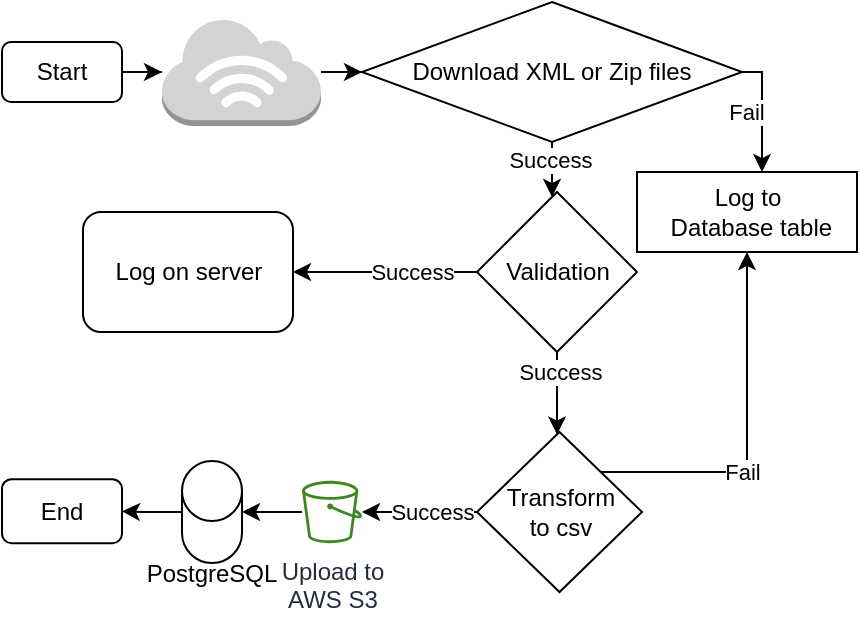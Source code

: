 <mxfile version="21.2.3" type="github">
  <diagram name="Page-1" id="Ute1aCPzgfMwWKsMdvKK">
    <mxGraphModel dx="1034" dy="430" grid="1" gridSize="10" guides="1" tooltips="1" connect="1" arrows="1" fold="1" page="1" pageScale="1" pageWidth="1600" pageHeight="1200" math="0" shadow="0">
      <root>
        <mxCell id="0" />
        <mxCell id="1" parent="0" />
        <mxCell id="agDRnTZanuVhSQsMpSvM-18" value="" style="edgeStyle=orthogonalEdgeStyle;rounded=0;orthogonalLoop=1;jettySize=auto;html=1;" parent="1" source="agDRnTZanuVhSQsMpSvM-1" target="agDRnTZanuVhSQsMpSvM-6" edge="1">
          <mxGeometry relative="1" as="geometry" />
        </mxCell>
        <mxCell id="agDRnTZanuVhSQsMpSvM-1" value="Start" style="rounded=1;whiteSpace=wrap;html=1;" parent="1" vertex="1">
          <mxGeometry x="120" y="585" width="60" height="30" as="geometry" />
        </mxCell>
        <mxCell id="agDRnTZanuVhSQsMpSvM-19" value="" style="edgeStyle=orthogonalEdgeStyle;rounded=0;orthogonalLoop=1;jettySize=auto;html=1;" parent="1" source="agDRnTZanuVhSQsMpSvM-6" target="agDRnTZanuVhSQsMpSvM-7" edge="1">
          <mxGeometry relative="1" as="geometry" />
        </mxCell>
        <mxCell id="agDRnTZanuVhSQsMpSvM-6" value="" style="outlineConnect=0;dashed=0;verticalLabelPosition=bottom;verticalAlign=top;align=center;html=1;shape=mxgraph.aws3.internet_3;fillColor=#D2D3D3;gradientColor=none;" parent="1" vertex="1">
          <mxGeometry x="200" y="573" width="79.5" height="54" as="geometry" />
        </mxCell>
        <mxCell id="agDRnTZanuVhSQsMpSvM-23" value="" style="edgeStyle=orthogonalEdgeStyle;rounded=0;orthogonalLoop=1;jettySize=auto;html=1;" parent="1" source="agDRnTZanuVhSQsMpSvM-7" target="agDRnTZanuVhSQsMpSvM-8" edge="1">
          <mxGeometry relative="1" as="geometry">
            <Array as="points">
              <mxPoint x="395" y="650" />
              <mxPoint x="395" y="650" />
            </Array>
          </mxGeometry>
        </mxCell>
        <mxCell id="agDRnTZanuVhSQsMpSvM-41" value="Success" style="edgeLabel;html=1;align=center;verticalAlign=middle;resizable=0;points=[];" parent="agDRnTZanuVhSQsMpSvM-23" vertex="1" connectable="0">
          <mxGeometry x="-0.343" y="-1" relative="1" as="geometry">
            <mxPoint as="offset" />
          </mxGeometry>
        </mxCell>
        <mxCell id="agDRnTZanuVhSQsMpSvM-35" value="" style="edgeStyle=orthogonalEdgeStyle;rounded=0;orthogonalLoop=1;jettySize=auto;html=1;" parent="1" source="agDRnTZanuVhSQsMpSvM-7" target="agDRnTZanuVhSQsMpSvM-34" edge="1">
          <mxGeometry relative="1" as="geometry">
            <Array as="points">
              <mxPoint x="500" y="600" />
            </Array>
          </mxGeometry>
        </mxCell>
        <mxCell id="agDRnTZanuVhSQsMpSvM-40" value="Fail" style="edgeLabel;html=1;align=center;verticalAlign=middle;resizable=0;points=[];" parent="agDRnTZanuVhSQsMpSvM-35" vertex="1" connectable="0">
          <mxGeometry x="-0.057" y="-8" relative="1" as="geometry">
            <mxPoint y="1" as="offset" />
          </mxGeometry>
        </mxCell>
        <mxCell id="agDRnTZanuVhSQsMpSvM-7" value="Download XML or Zip files" style="rhombus;whiteSpace=wrap;html=1;" parent="1" vertex="1">
          <mxGeometry x="300" y="565" width="190" height="70" as="geometry" />
        </mxCell>
        <mxCell id="agDRnTZanuVhSQsMpSvM-25" value="" style="edgeStyle=orthogonalEdgeStyle;rounded=0;orthogonalLoop=1;jettySize=auto;html=1;" parent="1" source="agDRnTZanuVhSQsMpSvM-8" target="agDRnTZanuVhSQsMpSvM-9" edge="1">
          <mxGeometry relative="1" as="geometry">
            <Array as="points">
              <mxPoint x="398" y="800" />
              <mxPoint x="398" y="800" />
            </Array>
          </mxGeometry>
        </mxCell>
        <mxCell id="agDRnTZanuVhSQsMpSvM-42" value="Success" style="edgeLabel;html=1;align=center;verticalAlign=middle;resizable=0;points=[];" parent="agDRnTZanuVhSQsMpSvM-25" vertex="1" connectable="0">
          <mxGeometry x="0.315" y="-2" relative="1" as="geometry">
            <mxPoint x="3" y="-17" as="offset" />
          </mxGeometry>
        </mxCell>
        <mxCell id="agDRnTZanuVhSQsMpSvM-37" value="" style="edgeStyle=orthogonalEdgeStyle;rounded=0;orthogonalLoop=1;jettySize=auto;html=1;" parent="1" source="agDRnTZanuVhSQsMpSvM-8" target="agDRnTZanuVhSQsMpSvM-10" edge="1">
          <mxGeometry relative="1" as="geometry" />
        </mxCell>
        <mxCell id="agDRnTZanuVhSQsMpSvM-50" value="Success" style="edgeLabel;html=1;align=center;verticalAlign=middle;resizable=0;points=[];" parent="agDRnTZanuVhSQsMpSvM-37" vertex="1" connectable="0">
          <mxGeometry x="-0.272" relative="1" as="geometry">
            <mxPoint x="1" as="offset" />
          </mxGeometry>
        </mxCell>
        <mxCell id="agDRnTZanuVhSQsMpSvM-8" value="Validation" style="rhombus;whiteSpace=wrap;html=1;" parent="1" vertex="1">
          <mxGeometry x="357.5" y="660" width="80" height="80" as="geometry" />
        </mxCell>
        <mxCell id="agDRnTZanuVhSQsMpSvM-27" value="" style="edgeStyle=orthogonalEdgeStyle;rounded=0;orthogonalLoop=1;jettySize=auto;html=1;" parent="1" source="agDRnTZanuVhSQsMpSvM-9" target="agDRnTZanuVhSQsMpSvM-12" edge="1">
          <mxGeometry relative="1" as="geometry">
            <Array as="points">
              <mxPoint x="275" y="820" />
            </Array>
          </mxGeometry>
        </mxCell>
        <mxCell id="agDRnTZanuVhSQsMpSvM-43" value="Success" style="edgeLabel;html=1;align=center;verticalAlign=middle;resizable=0;points=[];" parent="agDRnTZanuVhSQsMpSvM-27" vertex="1" connectable="0">
          <mxGeometry x="-0.198" y="-1" relative="1" as="geometry">
            <mxPoint y="1" as="offset" />
          </mxGeometry>
        </mxCell>
        <mxCell id="agDRnTZanuVhSQsMpSvM-38" style="edgeStyle=orthogonalEdgeStyle;rounded=0;orthogonalLoop=1;jettySize=auto;html=1;entryX=0.5;entryY=1;entryDx=0;entryDy=0;" parent="1" source="agDRnTZanuVhSQsMpSvM-9" target="agDRnTZanuVhSQsMpSvM-34" edge="1">
          <mxGeometry relative="1" as="geometry">
            <Array as="points">
              <mxPoint x="493" y="800" />
            </Array>
          </mxGeometry>
        </mxCell>
        <mxCell id="agDRnTZanuVhSQsMpSvM-39" value="Fail" style="edgeLabel;html=1;align=center;verticalAlign=middle;resizable=0;points=[];" parent="agDRnTZanuVhSQsMpSvM-38" vertex="1" connectable="0">
          <mxGeometry x="-0.232" relative="1" as="geometry">
            <mxPoint as="offset" />
          </mxGeometry>
        </mxCell>
        <mxCell id="agDRnTZanuVhSQsMpSvM-9" value="Transform &lt;br&gt;to csv" style="rhombus;whiteSpace=wrap;html=1;" parent="1" vertex="1">
          <mxGeometry x="357.5" y="780" width="82.5" height="80" as="geometry" />
        </mxCell>
        <mxCell id="agDRnTZanuVhSQsMpSvM-10" value="Log on server" style="rounded=1;whiteSpace=wrap;html=1;" parent="1" vertex="1">
          <mxGeometry x="160.5" y="670" width="105" height="60" as="geometry" />
        </mxCell>
        <mxCell id="agDRnTZanuVhSQsMpSvM-49" style="edgeStyle=orthogonalEdgeStyle;rounded=0;orthogonalLoop=1;jettySize=auto;html=1;entryX=1;entryY=0.5;entryDx=0;entryDy=0;entryPerimeter=0;" parent="1" source="agDRnTZanuVhSQsMpSvM-12" target="agDRnTZanuVhSQsMpSvM-13" edge="1">
          <mxGeometry relative="1" as="geometry" />
        </mxCell>
        <mxCell id="agDRnTZanuVhSQsMpSvM-12" value="Upload to &lt;br&gt;AWS S3" style="sketch=0;outlineConnect=0;fontColor=#232F3E;gradientColor=none;fillColor=#3F8624;strokeColor=none;dashed=0;verticalLabelPosition=bottom;verticalAlign=top;align=center;html=1;fontSize=12;fontStyle=0;aspect=fixed;pointerEvents=1;shape=mxgraph.aws4.bucket;" parent="1" vertex="1">
          <mxGeometry x="270" y="804.4" width="30" height="31.2" as="geometry" />
        </mxCell>
        <mxCell id="agDRnTZanuVhSQsMpSvM-32" value="" style="edgeStyle=orthogonalEdgeStyle;rounded=0;orthogonalLoop=1;jettySize=auto;html=1;" parent="1" source="agDRnTZanuVhSQsMpSvM-13" target="agDRnTZanuVhSQsMpSvM-14" edge="1">
          <mxGeometry relative="1" as="geometry" />
        </mxCell>
        <mxCell id="agDRnTZanuVhSQsMpSvM-13" value="" style="shape=cylinder3;whiteSpace=wrap;html=1;boundedLbl=1;backgroundOutline=1;size=15;" parent="1" vertex="1">
          <mxGeometry x="210" y="794.5" width="30" height="51" as="geometry" />
        </mxCell>
        <mxCell id="agDRnTZanuVhSQsMpSvM-14" value="End" style="rounded=1;whiteSpace=wrap;html=1;" parent="1" vertex="1">
          <mxGeometry x="120" y="803.6" width="60" height="32" as="geometry" />
        </mxCell>
        <mxCell id="agDRnTZanuVhSQsMpSvM-34" value="Log to&lt;br&gt;&amp;nbsp;Database table" style="whiteSpace=wrap;html=1;" parent="1" vertex="1">
          <mxGeometry x="437.5" y="650" width="110" height="40" as="geometry" />
        </mxCell>
        <mxCell id="agDRnTZanuVhSQsMpSvM-53" value="PostgreSQL" style="text;strokeColor=none;align=center;fillColor=none;html=1;verticalAlign=middle;whiteSpace=wrap;rounded=0;" parent="1" vertex="1">
          <mxGeometry x="195" y="835.6" width="60" height="30" as="geometry" />
        </mxCell>
      </root>
    </mxGraphModel>
  </diagram>
</mxfile>
